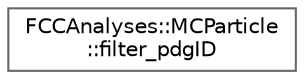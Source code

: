 digraph "Graphical Class Hierarchy"
{
 // LATEX_PDF_SIZE
  bgcolor="transparent";
  edge [fontname=Helvetica,fontsize=10,labelfontname=Helvetica,labelfontsize=10];
  node [fontname=Helvetica,fontsize=10,shape=box,height=0.2,width=0.4];
  rankdir="LR";
  Node0 [id="Node000000",label="FCCAnalyses::MCParticle\l::filter_pdgID",height=0.2,width=0.4,color="grey40", fillcolor="white", style="filled",URL="$structFCCAnalyses_1_1MCParticle_1_1filter__pdgID.html",tooltip="Filter events based on a MCParticles PDGID."];
}
